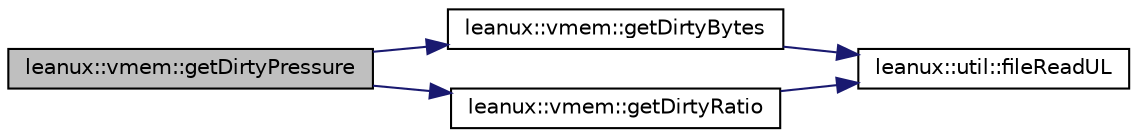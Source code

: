 digraph "leanux::vmem::getDirtyPressure"
{
 // LATEX_PDF_SIZE
  bgcolor="transparent";
  edge [fontname="Helvetica",fontsize="10",labelfontname="Helvetica",labelfontsize="10"];
  node [fontname="Helvetica",fontsize="10",shape=record];
  rankdir="LR";
  Node1 [label="leanux::vmem::getDirtyPressure",height=0.2,width=0.4,color="black", fillcolor="grey75", style="filled", fontcolor="black",tooltip=" "];
  Node1 -> Node2 [color="midnightblue",fontsize="10",style="solid",fontname="Helvetica"];
  Node2 [label="leanux::vmem::getDirtyBytes",height=0.2,width=0.4,color="black",URL="$namespaceleanux_1_1vmem.html#a25711f0f454b456f442a451794298001",tooltip="get /proc/sys/vm/dirty_bytes"];
  Node2 -> Node3 [color="midnightblue",fontsize="10",style="solid",fontname="Helvetica"];
  Node3 [label="leanux::util::fileReadUL",height=0.2,width=0.4,color="black",URL="$namespaceleanux_1_1util.html#a1e9a1206d94b2f96e8e0c6adc4e4cd12",tooltip="read the first data in the file as a string representation of a unsigned long."];
  Node1 -> Node4 [color="midnightblue",fontsize="10",style="solid",fontname="Helvetica"];
  Node4 [label="leanux::vmem::getDirtyRatio",height=0.2,width=0.4,color="black",URL="$namespaceleanux_1_1vmem.html#a1b7142681779765cd488132dd2cdff37",tooltip="get /proc/sys/vm/dirty_ratio"];
  Node4 -> Node3 [color="midnightblue",fontsize="10",style="solid",fontname="Helvetica"];
}
